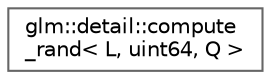 digraph "Graphical Class Hierarchy"
{
 // LATEX_PDF_SIZE
  bgcolor="transparent";
  edge [fontname=Helvetica,fontsize=10,labelfontname=Helvetica,labelfontsize=10];
  node [fontname=Helvetica,fontsize=10,shape=box,height=0.2,width=0.4];
  rankdir="LR";
  Node0 [id="Node000000",label="glm::detail::compute\l_rand\< L, uint64, Q \>",height=0.2,width=0.4,color="grey40", fillcolor="white", style="filled",URL="$structglm_1_1detail_1_1compute__rand_3_01_l_00_01uint64_00_01_q_01_4.html",tooltip=" "];
}
